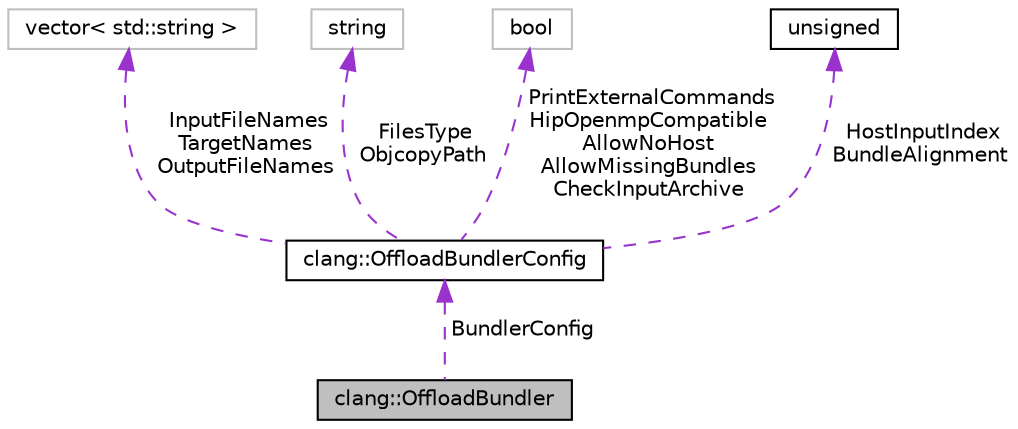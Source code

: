 digraph "clang::OffloadBundler"
{
 // LATEX_PDF_SIZE
  bgcolor="transparent";
  edge [fontname="Helvetica",fontsize="10",labelfontname="Helvetica",labelfontsize="10"];
  node [fontname="Helvetica",fontsize="10",shape=record];
  Node1 [label="clang::OffloadBundler",height=0.2,width=0.4,color="black", fillcolor="grey75", style="filled", fontcolor="black",tooltip=" "];
  Node2 -> Node1 [dir="back",color="darkorchid3",fontsize="10",style="dashed",label=" BundlerConfig" ,fontname="Helvetica"];
  Node2 [label="clang::OffloadBundlerConfig",height=0.2,width=0.4,color="black",URL="$classclang_1_1OffloadBundlerConfig.html",tooltip=" "];
  Node3 -> Node2 [dir="back",color="darkorchid3",fontsize="10",style="dashed",label=" InputFileNames\nTargetNames\nOutputFileNames" ,fontname="Helvetica"];
  Node3 [label="vector\< std::string \>",height=0.2,width=0.4,color="grey75",tooltip=" "];
  Node4 -> Node2 [dir="back",color="darkorchid3",fontsize="10",style="dashed",label=" FilesType\nObjcopyPath" ,fontname="Helvetica"];
  Node4 [label="string",height=0.2,width=0.4,color="grey75",tooltip=" "];
  Node5 -> Node2 [dir="back",color="darkorchid3",fontsize="10",style="dashed",label=" PrintExternalCommands\nHipOpenmpCompatible\nAllowNoHost\nAllowMissingBundles\nCheckInputArchive" ,fontname="Helvetica"];
  Node5 [label="bool",height=0.2,width=0.4,color="grey75",tooltip=" "];
  Node6 -> Node2 [dir="back",color="darkorchid3",fontsize="10",style="dashed",label=" HostInputIndex\nBundleAlignment" ,fontname="Helvetica"];
  Node6 [label="unsigned",height=0.2,width=0.4,color="black",URL="$classunsigned.html",tooltip=" "];
}
